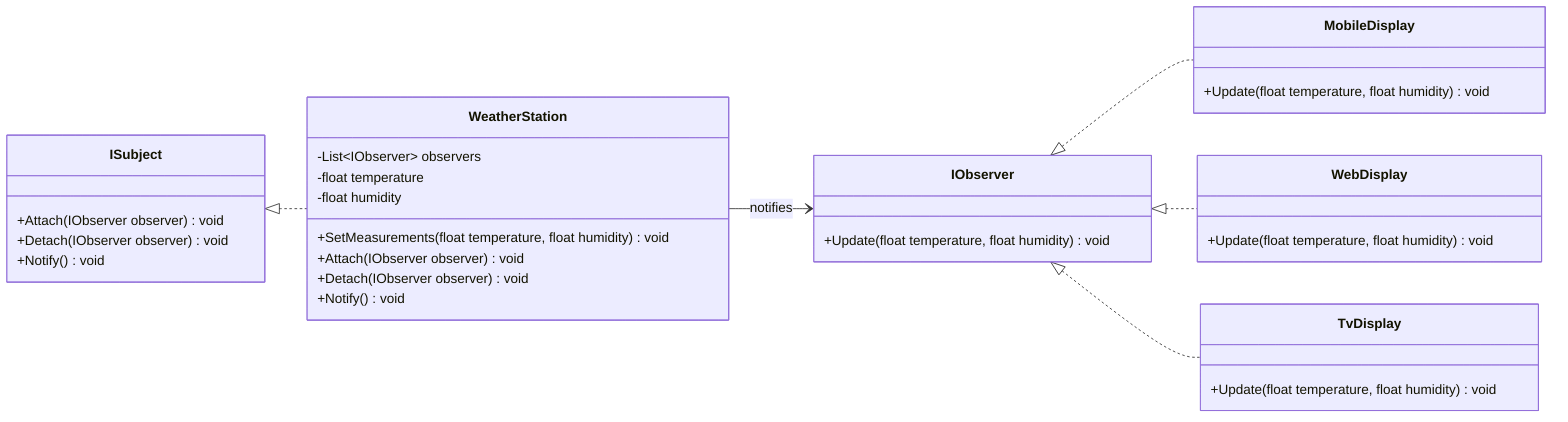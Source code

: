 classDiagram
    direction LR
    
    class ISubject {
        +Attach(IObserver observer) void
        +Detach(IObserver observer) void
        +Notify() void
    }

    class IObserver {
        +Update(float temperature, float humidity) void
    }

    class WeatherStation {
        -List~IObserver~ observers
        -float temperature
        -float humidity
        +SetMeasurements(float temperature, float humidity) void
        +Attach(IObserver observer) void
        +Detach(IObserver observer) void
        +Notify() void
    }

    class MobileDisplay {
        +Update(float temperature, float humidity) void
    }

    class WebDisplay {
        +Update(float temperature, float humidity) void
    }

    class TvDisplay {
        +Update(float temperature, float humidity) void
    }

    ISubject <|.. WeatherStation
    IObserver <|.. MobileDisplay
    IObserver <|.. WebDisplay
    IObserver <|.. TvDisplay

    WeatherStation --> IObserver : notifies